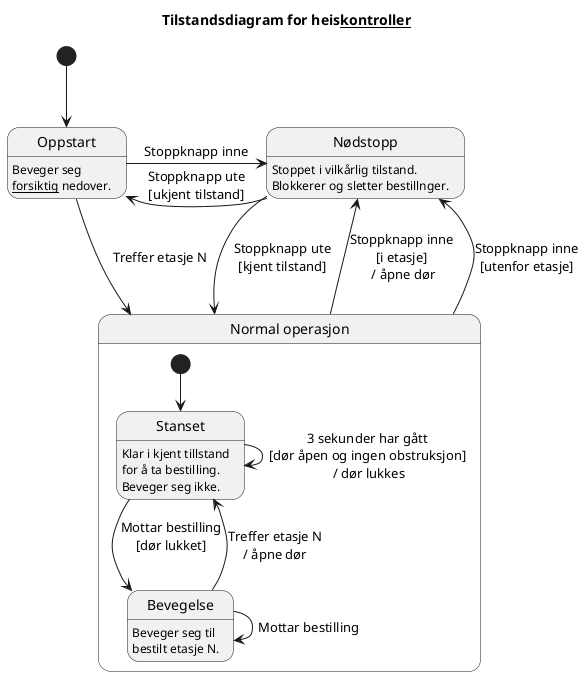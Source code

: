 @startuml heis_tilstandsdiagram
title "Tilstandsdiagram for heis__kontroller__"

state "Normal operasjon" as normal
state "Oppstart" as oppstart
state "Nødstopp" as stoppet
'state "Oppstarts nødstopp" as oppstart_stoppet
'state "Forvirret" as forvirret

state normal {
state "Bevegelse" as bevegelse
state "Stanset" as stanset 
'state "Betjening" as betjening

  [*] --> stanset

  stanset --> bevegelse: Mottar bestilling\n[dør lukket]\n
'stanset --> stoppet: Stoppknapp trykkes
  stanset --> stanset: 3 sekunder har gått\n[dør åpen og ingen obstruksjon]\n / dør lukkes
  stanset: Klar i kjent tillstand\nfor å ta bestilling.
  stanset: Beveger seg ikke.
  
  bevegelse --> bevegelse: Mottar bestilling
'bevegelse --> stoppet: Stoppknapp trykkes
  bevegelse -up-> stanset: Treffer etasje N\n/ åpne dør
'bevegelse -up-> betjening: Treffer\netasje N
  bevegelse: Beveger seg til\nbestilt etasje N.

'betjening -left-> klar: 3 sekunder har gått\nog ingen obstruksjon
'betjening: Betjener etasje N.
'betjening: Døren er åpen.
  
  normal --> stoppet: Stoppknapp inne\n[i etasje]\n / åpne dør
  normal -left-> stoppet: Stoppknapp inne\n[utenfor etasje]
'normal --> forvirret: Treffer\nuforventet\netasje
}

[*] -down-> oppstart

oppstart -down-> normal: Treffer etasje N
oppstart -right-> stoppet: Stoppknapp inne
oppstart: Beveger seg\n__forsiktig__ nedover.

'oppstart_stoppet -left-> oppstart: Stoppknapp\nslippes
'oppstart_stoppet: Stoppet i ukjent tilstand.

stoppet --> normal: Stoppknapp ute\n[kjent tilstand]
stoppet -left-> oppstart: Stoppknapp ute\n[ukjent tilstand]
stoppet: Stoppet i vilkårlig tilstand.
stoppet: Blokkerer og sletter bestillnger.

@enduml
